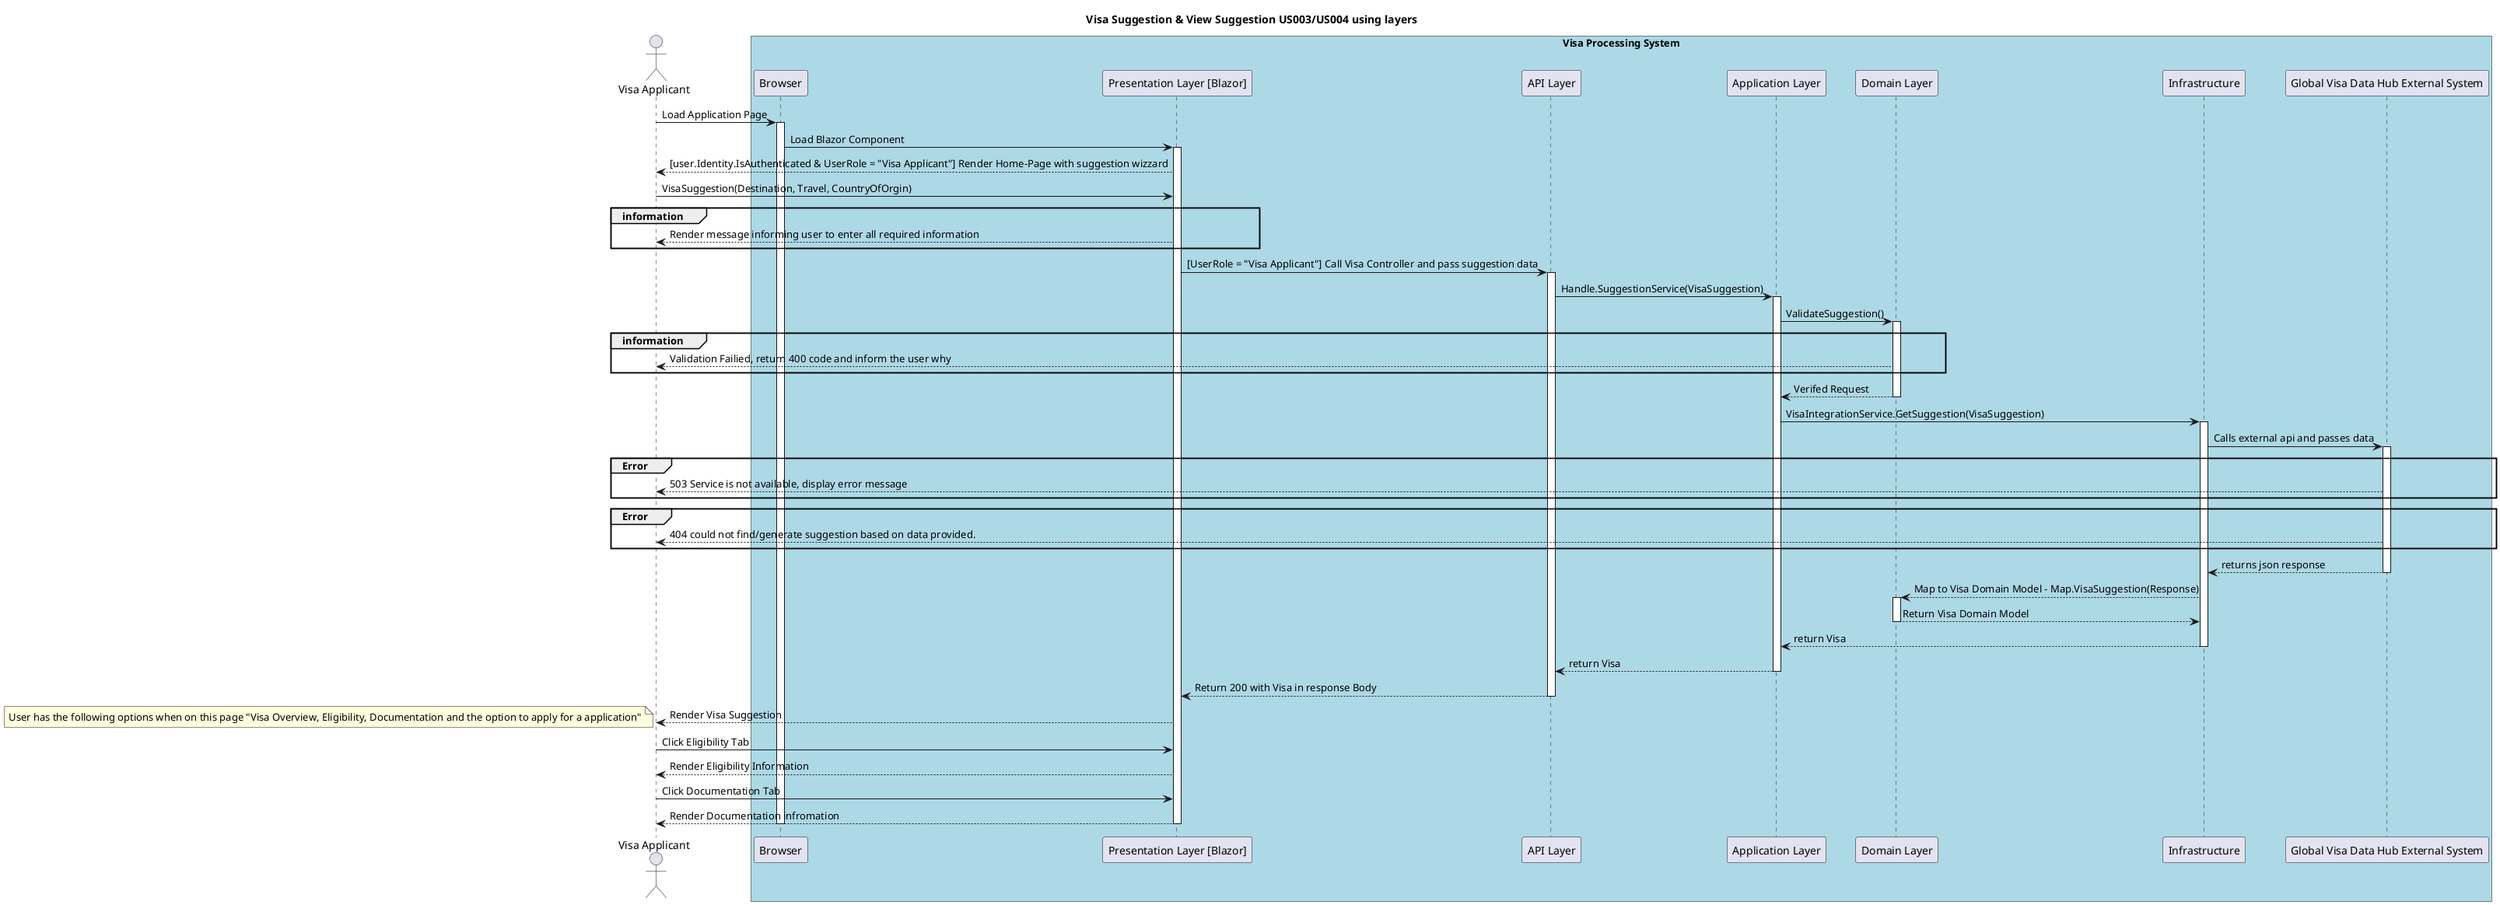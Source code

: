 @startuml

title Visa Suggestion & View Suggestion US003/US004 using layers

actor "Visa Applicant" as VisaApplicant

box "Visa Processing System" #LightBlue
    participant "Browser" as Browser
    participant "Presentation Layer [Blazor]" as Presentation
    participant "API Layer" as ApiLayer
    participant "Application Layer" as Application
    participant "Domain Layer" as Domain
    participant "Infrastructure" as Infrastructure
    participant "Global Visa Data Hub External System" as External

    VisaApplicant -> Browser: Load Application Page
    activate Browser

    Browser -> Presentation : Load Blazor Component
    activate Presentation

    Presentation --> VisaApplicant: [user.Identity.IsAuthenticated & UserRole = "Visa Applicant"] Render Home-Page with suggestion wizzard

VisaApplicant -> Presentation: VisaSuggestion(Destination, Travel, CountryOfOrgin)

group information
Presentation --> VisaApplicant : Render message informing user to enter all required information
end

Presentation -> ApiLayer : [UserRole = "Visa Applicant"] Call Visa Controller and pass suggestion data
activate ApiLayer 

ApiLayer -> Application : Handle.SuggestionService(VisaSuggestion)
activate Application

Application -> Domain : ValidateSuggestion()
activate Domain 

group information
Domain --> VisaApplicant : Validation Failied, return 400 code and inform the user why
end

Domain --> Application : Verifed Request
Deactivate Domain

Application -> Infrastructure: VisaIntegrationService.GetSuggestion(VisaSuggestion)
  activate Infrastructure

Infrastructure -> External : Calls external api and passes data 
activate External

group Error
External --> VisaApplicant : 503 Service is not available, display error message
end

group Error
External --> VisaApplicant : 404 could not find/generate suggestion based on data provided.
end

External --> Infrastructure : returns json response
deactivate External

Infrastructure --> Domain : Map to Visa Domain Model - Map.VisaSuggestion(Response)
activate Domain

Domain --> Infrastructure : Return Visa Domain Model
deactivate Domain

Infrastructure --> Application : return Visa 
deactivate Infrastructure 

Application --> ApiLayer : return Visa 
deactivate Application

ApiLayer --> Presentation : Return 200 with Visa in response Body
deactivate ApiLayer 

Presentation --> VisaApplicant: Render Visa Suggestion
note bottom
    User has the following options when on this page "Visa Overview, Eligibility, Documentation and the option to apply for a application"
end note
VisaApplicant -> Presentation: Click Eligibility Tab
Presentation --> VisaApplicant: Render Eligibility Information

VisaApplicant -> Presentation: Click Documentation Tab
Presentation --> VisaApplicant: Render Documentation infromation
deactivate VisaApplicant 
deactivate Presentation
deactivate Browser 
end box

@enduml